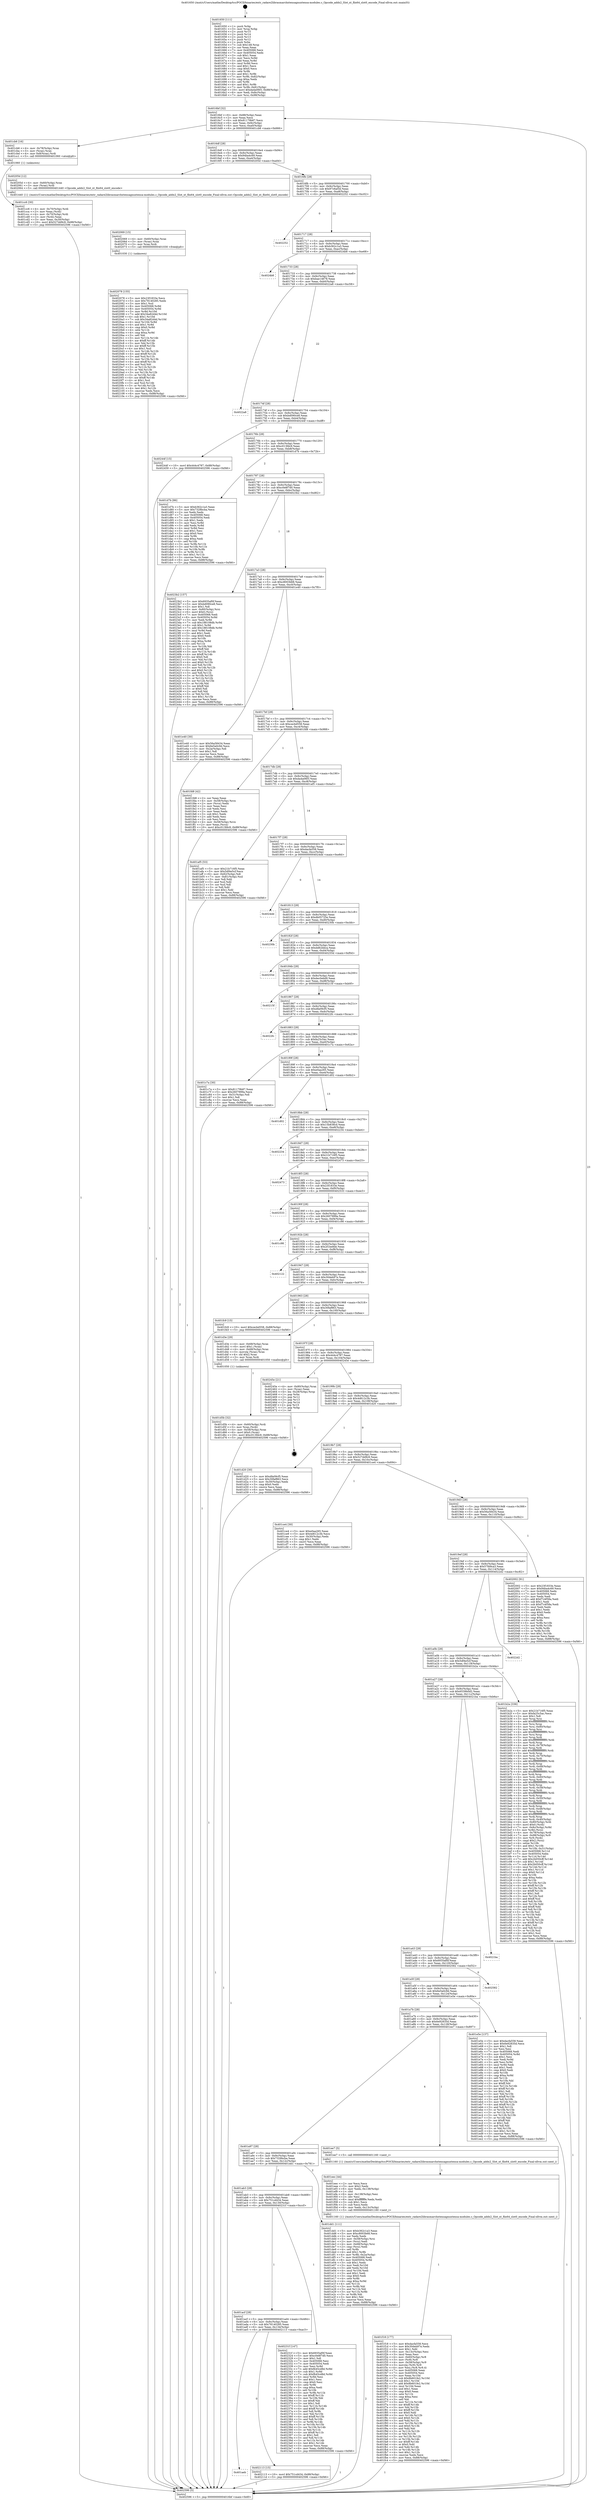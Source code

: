 digraph "0x401650" {
  label = "0x401650 (/mnt/c/Users/mathe/Desktop/tcc/POCII/binaries/extr_radare2librasmarchxtensagnuxtensa-modules.c_Opcode_addx2_Slot_xt_flix64_slot0_encode_Final-ollvm.out::main(0))"
  labelloc = "t"
  node[shape=record]

  Entry [label="",width=0.3,height=0.3,shape=circle,fillcolor=black,style=filled]
  "0x4016bf" [label="{
     0x4016bf [32]\l
     | [instrs]\l
     &nbsp;&nbsp;0x4016bf \<+6\>: mov -0x88(%rbp),%eax\l
     &nbsp;&nbsp;0x4016c5 \<+2\>: mov %eax,%ecx\l
     &nbsp;&nbsp;0x4016c7 \<+6\>: sub $0x81179b87,%ecx\l
     &nbsp;&nbsp;0x4016cd \<+6\>: mov %eax,-0x9c(%rbp)\l
     &nbsp;&nbsp;0x4016d3 \<+6\>: mov %ecx,-0xa0(%rbp)\l
     &nbsp;&nbsp;0x4016d9 \<+6\>: je 0000000000401cb6 \<main+0x666\>\l
  }"]
  "0x401cb6" [label="{
     0x401cb6 [16]\l
     | [instrs]\l
     &nbsp;&nbsp;0x401cb6 \<+4\>: mov -0x78(%rbp),%rax\l
     &nbsp;&nbsp;0x401cba \<+3\>: mov (%rax),%rax\l
     &nbsp;&nbsp;0x401cbd \<+4\>: mov 0x8(%rax),%rdi\l
     &nbsp;&nbsp;0x401cc1 \<+5\>: call 0000000000401060 \<atoi@plt\>\l
     | [calls]\l
     &nbsp;&nbsp;0x401060 \{1\} (unknown)\l
  }"]
  "0x4016df" [label="{
     0x4016df [28]\l
     | [instrs]\l
     &nbsp;&nbsp;0x4016df \<+5\>: jmp 00000000004016e4 \<main+0x94\>\l
     &nbsp;&nbsp;0x4016e4 \<+6\>: mov -0x9c(%rbp),%eax\l
     &nbsp;&nbsp;0x4016ea \<+5\>: sub $0x94ba4c69,%eax\l
     &nbsp;&nbsp;0x4016ef \<+6\>: mov %eax,-0xa4(%rbp)\l
     &nbsp;&nbsp;0x4016f5 \<+6\>: je 000000000040205d \<main+0xa0d\>\l
  }"]
  Exit [label="",width=0.3,height=0.3,shape=circle,fillcolor=black,style=filled,peripheries=2]
  "0x40205d" [label="{
     0x40205d [12]\l
     | [instrs]\l
     &nbsp;&nbsp;0x40205d \<+4\>: mov -0x60(%rbp),%rax\l
     &nbsp;&nbsp;0x402061 \<+3\>: mov (%rax),%rdi\l
     &nbsp;&nbsp;0x402064 \<+5\>: call 0000000000401440 \<Opcode_addx2_Slot_xt_flix64_slot0_encode\>\l
     | [calls]\l
     &nbsp;&nbsp;0x401440 \{1\} (/mnt/c/Users/mathe/Desktop/tcc/POCII/binaries/extr_radare2librasmarchxtensagnuxtensa-modules.c_Opcode_addx2_Slot_xt_flix64_slot0_encode_Final-ollvm.out::Opcode_addx2_Slot_xt_flix64_slot0_encode)\l
  }"]
  "0x4016fb" [label="{
     0x4016fb [28]\l
     | [instrs]\l
     &nbsp;&nbsp;0x4016fb \<+5\>: jmp 0000000000401700 \<main+0xb0\>\l
     &nbsp;&nbsp;0x401700 \<+6\>: mov -0x9c(%rbp),%eax\l
     &nbsp;&nbsp;0x401706 \<+5\>: sub $0x97c6af3d,%eax\l
     &nbsp;&nbsp;0x40170b \<+6\>: mov %eax,-0xa8(%rbp)\l
     &nbsp;&nbsp;0x401711 \<+6\>: je 0000000000402252 \<main+0xc02\>\l
  }"]
  "0x401aeb" [label="{
     0x401aeb\l
  }", style=dashed]
  "0x402252" [label="{
     0x402252\l
  }", style=dashed]
  "0x401717" [label="{
     0x401717 [28]\l
     | [instrs]\l
     &nbsp;&nbsp;0x401717 \<+5\>: jmp 000000000040171c \<main+0xcc\>\l
     &nbsp;&nbsp;0x40171c \<+6\>: mov -0x9c(%rbp),%eax\l
     &nbsp;&nbsp;0x401722 \<+5\>: sub $0xb362c1a3,%eax\l
     &nbsp;&nbsp;0x401727 \<+6\>: mov %eax,-0xac(%rbp)\l
     &nbsp;&nbsp;0x40172d \<+6\>: je 00000000004024b8 \<main+0xe68\>\l
  }"]
  "0x402113" [label="{
     0x402113 [15]\l
     | [instrs]\l
     &nbsp;&nbsp;0x402113 \<+10\>: movl $0x751cd434,-0x88(%rbp)\l
     &nbsp;&nbsp;0x40211d \<+5\>: jmp 0000000000402596 \<main+0xf46\>\l
  }"]
  "0x4024b8" [label="{
     0x4024b8\l
  }", style=dashed]
  "0x401733" [label="{
     0x401733 [28]\l
     | [instrs]\l
     &nbsp;&nbsp;0x401733 \<+5\>: jmp 0000000000401738 \<main+0xe8\>\l
     &nbsp;&nbsp;0x401738 \<+6\>: mov -0x9c(%rbp),%eax\l
     &nbsp;&nbsp;0x40173e \<+5\>: sub $0xbae14678,%eax\l
     &nbsp;&nbsp;0x401743 \<+6\>: mov %eax,-0xb0(%rbp)\l
     &nbsp;&nbsp;0x401749 \<+6\>: je 00000000004022a8 \<main+0xc58\>\l
  }"]
  "0x401acf" [label="{
     0x401acf [28]\l
     | [instrs]\l
     &nbsp;&nbsp;0x401acf \<+5\>: jmp 0000000000401ad4 \<main+0x484\>\l
     &nbsp;&nbsp;0x401ad4 \<+6\>: mov -0x9c(%rbp),%eax\l
     &nbsp;&nbsp;0x401ada \<+5\>: sub $0x78140285,%eax\l
     &nbsp;&nbsp;0x401adf \<+6\>: mov %eax,-0x134(%rbp)\l
     &nbsp;&nbsp;0x401ae5 \<+6\>: je 0000000000402113 \<main+0xac3\>\l
  }"]
  "0x4022a8" [label="{
     0x4022a8\l
  }", style=dashed]
  "0x40174f" [label="{
     0x40174f [28]\l
     | [instrs]\l
     &nbsp;&nbsp;0x40174f \<+5\>: jmp 0000000000401754 \<main+0x104\>\l
     &nbsp;&nbsp;0x401754 \<+6\>: mov -0x9c(%rbp),%eax\l
     &nbsp;&nbsp;0x40175a \<+5\>: sub $0xbd090ce8,%eax\l
     &nbsp;&nbsp;0x40175f \<+6\>: mov %eax,-0xb4(%rbp)\l
     &nbsp;&nbsp;0x401765 \<+6\>: je 000000000040244f \<main+0xdff\>\l
  }"]
  "0x40231f" [label="{
     0x40231f [147]\l
     | [instrs]\l
     &nbsp;&nbsp;0x40231f \<+5\>: mov $0x6935af0f,%eax\l
     &nbsp;&nbsp;0x402324 \<+5\>: mov $0xc0e8f7d0,%ecx\l
     &nbsp;&nbsp;0x402329 \<+2\>: mov $0x1,%dl\l
     &nbsp;&nbsp;0x40232b \<+7\>: mov 0x405068,%esi\l
     &nbsp;&nbsp;0x402332 \<+7\>: mov 0x405054,%edi\l
     &nbsp;&nbsp;0x402339 \<+3\>: mov %esi,%r8d\l
     &nbsp;&nbsp;0x40233c \<+7\>: add $0xfb45cd8d,%r8d\l
     &nbsp;&nbsp;0x402343 \<+4\>: sub $0x1,%r8d\l
     &nbsp;&nbsp;0x402347 \<+7\>: sub $0xfb45cd8d,%r8d\l
     &nbsp;&nbsp;0x40234e \<+4\>: imul %r8d,%esi\l
     &nbsp;&nbsp;0x402352 \<+3\>: and $0x1,%esi\l
     &nbsp;&nbsp;0x402355 \<+3\>: cmp $0x0,%esi\l
     &nbsp;&nbsp;0x402358 \<+4\>: sete %r9b\l
     &nbsp;&nbsp;0x40235c \<+3\>: cmp $0xa,%edi\l
     &nbsp;&nbsp;0x40235f \<+4\>: setl %r10b\l
     &nbsp;&nbsp;0x402363 \<+3\>: mov %r9b,%r11b\l
     &nbsp;&nbsp;0x402366 \<+4\>: xor $0xff,%r11b\l
     &nbsp;&nbsp;0x40236a \<+3\>: mov %r10b,%bl\l
     &nbsp;&nbsp;0x40236d \<+3\>: xor $0xff,%bl\l
     &nbsp;&nbsp;0x402370 \<+3\>: xor $0x1,%dl\l
     &nbsp;&nbsp;0x402373 \<+3\>: mov %r11b,%r14b\l
     &nbsp;&nbsp;0x402376 \<+4\>: and $0xff,%r14b\l
     &nbsp;&nbsp;0x40237a \<+3\>: and %dl,%r9b\l
     &nbsp;&nbsp;0x40237d \<+3\>: mov %bl,%r15b\l
     &nbsp;&nbsp;0x402380 \<+4\>: and $0xff,%r15b\l
     &nbsp;&nbsp;0x402384 \<+3\>: and %dl,%r10b\l
     &nbsp;&nbsp;0x402387 \<+3\>: or %r9b,%r14b\l
     &nbsp;&nbsp;0x40238a \<+3\>: or %r10b,%r15b\l
     &nbsp;&nbsp;0x40238d \<+3\>: xor %r15b,%r14b\l
     &nbsp;&nbsp;0x402390 \<+3\>: or %bl,%r11b\l
     &nbsp;&nbsp;0x402393 \<+4\>: xor $0xff,%r11b\l
     &nbsp;&nbsp;0x402397 \<+3\>: or $0x1,%dl\l
     &nbsp;&nbsp;0x40239a \<+3\>: and %dl,%r11b\l
     &nbsp;&nbsp;0x40239d \<+3\>: or %r11b,%r14b\l
     &nbsp;&nbsp;0x4023a0 \<+4\>: test $0x1,%r14b\l
     &nbsp;&nbsp;0x4023a4 \<+3\>: cmovne %ecx,%eax\l
     &nbsp;&nbsp;0x4023a7 \<+6\>: mov %eax,-0x88(%rbp)\l
     &nbsp;&nbsp;0x4023ad \<+5\>: jmp 0000000000402596 \<main+0xf46\>\l
  }"]
  "0x40244f" [label="{
     0x40244f [15]\l
     | [instrs]\l
     &nbsp;&nbsp;0x40244f \<+10\>: movl $0x444c4787,-0x88(%rbp)\l
     &nbsp;&nbsp;0x402459 \<+5\>: jmp 0000000000402596 \<main+0xf46\>\l
  }"]
  "0x40176b" [label="{
     0x40176b [28]\l
     | [instrs]\l
     &nbsp;&nbsp;0x40176b \<+5\>: jmp 0000000000401770 \<main+0x120\>\l
     &nbsp;&nbsp;0x401770 \<+6\>: mov -0x9c(%rbp),%eax\l
     &nbsp;&nbsp;0x401776 \<+5\>: sub $0xc013fdc9,%eax\l
     &nbsp;&nbsp;0x40177b \<+6\>: mov %eax,-0xb8(%rbp)\l
     &nbsp;&nbsp;0x401781 \<+6\>: je 0000000000401d7b \<main+0x72b\>\l
  }"]
  "0x402078" [label="{
     0x402078 [155]\l
     | [instrs]\l
     &nbsp;&nbsp;0x402078 \<+5\>: mov $0x23f1833e,%ecx\l
     &nbsp;&nbsp;0x40207d \<+5\>: mov $0x78140285,%edx\l
     &nbsp;&nbsp;0x402082 \<+3\>: mov $0x1,%sil\l
     &nbsp;&nbsp;0x402085 \<+8\>: mov 0x405068,%r8d\l
     &nbsp;&nbsp;0x40208d \<+8\>: mov 0x405054,%r9d\l
     &nbsp;&nbsp;0x402095 \<+3\>: mov %r8d,%r10d\l
     &nbsp;&nbsp;0x402098 \<+7\>: add $0x34a82d4d,%r10d\l
     &nbsp;&nbsp;0x40209f \<+4\>: sub $0x1,%r10d\l
     &nbsp;&nbsp;0x4020a3 \<+7\>: sub $0x34a82d4d,%r10d\l
     &nbsp;&nbsp;0x4020aa \<+4\>: imul %r10d,%r8d\l
     &nbsp;&nbsp;0x4020ae \<+4\>: and $0x1,%r8d\l
     &nbsp;&nbsp;0x4020b2 \<+4\>: cmp $0x0,%r8d\l
     &nbsp;&nbsp;0x4020b6 \<+4\>: sete %r11b\l
     &nbsp;&nbsp;0x4020ba \<+4\>: cmp $0xa,%r9d\l
     &nbsp;&nbsp;0x4020be \<+3\>: setl %bl\l
     &nbsp;&nbsp;0x4020c1 \<+3\>: mov %r11b,%r14b\l
     &nbsp;&nbsp;0x4020c4 \<+4\>: xor $0xff,%r14b\l
     &nbsp;&nbsp;0x4020c8 \<+3\>: mov %bl,%r15b\l
     &nbsp;&nbsp;0x4020cb \<+4\>: xor $0xff,%r15b\l
     &nbsp;&nbsp;0x4020cf \<+4\>: xor $0x1,%sil\l
     &nbsp;&nbsp;0x4020d3 \<+3\>: mov %r14b,%r12b\l
     &nbsp;&nbsp;0x4020d6 \<+4\>: and $0xff,%r12b\l
     &nbsp;&nbsp;0x4020da \<+3\>: and %sil,%r11b\l
     &nbsp;&nbsp;0x4020dd \<+3\>: mov %r15b,%r13b\l
     &nbsp;&nbsp;0x4020e0 \<+4\>: and $0xff,%r13b\l
     &nbsp;&nbsp;0x4020e4 \<+3\>: and %sil,%bl\l
     &nbsp;&nbsp;0x4020e7 \<+3\>: or %r11b,%r12b\l
     &nbsp;&nbsp;0x4020ea \<+3\>: or %bl,%r13b\l
     &nbsp;&nbsp;0x4020ed \<+3\>: xor %r13b,%r12b\l
     &nbsp;&nbsp;0x4020f0 \<+3\>: or %r15b,%r14b\l
     &nbsp;&nbsp;0x4020f3 \<+4\>: xor $0xff,%r14b\l
     &nbsp;&nbsp;0x4020f7 \<+4\>: or $0x1,%sil\l
     &nbsp;&nbsp;0x4020fb \<+3\>: and %sil,%r14b\l
     &nbsp;&nbsp;0x4020fe \<+3\>: or %r14b,%r12b\l
     &nbsp;&nbsp;0x402101 \<+4\>: test $0x1,%r12b\l
     &nbsp;&nbsp;0x402105 \<+3\>: cmovne %edx,%ecx\l
     &nbsp;&nbsp;0x402108 \<+6\>: mov %ecx,-0x88(%rbp)\l
     &nbsp;&nbsp;0x40210e \<+5\>: jmp 0000000000402596 \<main+0xf46\>\l
  }"]
  "0x401d7b" [label="{
     0x401d7b [86]\l
     | [instrs]\l
     &nbsp;&nbsp;0x401d7b \<+5\>: mov $0xb362c1a3,%eax\l
     &nbsp;&nbsp;0x401d80 \<+5\>: mov $0x7328bcba,%ecx\l
     &nbsp;&nbsp;0x401d85 \<+2\>: xor %edx,%edx\l
     &nbsp;&nbsp;0x401d87 \<+7\>: mov 0x405068,%esi\l
     &nbsp;&nbsp;0x401d8e \<+7\>: mov 0x405054,%edi\l
     &nbsp;&nbsp;0x401d95 \<+3\>: sub $0x1,%edx\l
     &nbsp;&nbsp;0x401d98 \<+3\>: mov %esi,%r8d\l
     &nbsp;&nbsp;0x401d9b \<+3\>: add %edx,%r8d\l
     &nbsp;&nbsp;0x401d9e \<+4\>: imul %r8d,%esi\l
     &nbsp;&nbsp;0x401da2 \<+3\>: and $0x1,%esi\l
     &nbsp;&nbsp;0x401da5 \<+3\>: cmp $0x0,%esi\l
     &nbsp;&nbsp;0x401da8 \<+4\>: sete %r9b\l
     &nbsp;&nbsp;0x401dac \<+3\>: cmp $0xa,%edi\l
     &nbsp;&nbsp;0x401daf \<+4\>: setl %r10b\l
     &nbsp;&nbsp;0x401db3 \<+3\>: mov %r9b,%r11b\l
     &nbsp;&nbsp;0x401db6 \<+3\>: and %r10b,%r11b\l
     &nbsp;&nbsp;0x401db9 \<+3\>: xor %r10b,%r9b\l
     &nbsp;&nbsp;0x401dbc \<+3\>: or %r9b,%r11b\l
     &nbsp;&nbsp;0x401dbf \<+4\>: test $0x1,%r11b\l
     &nbsp;&nbsp;0x401dc3 \<+3\>: cmovne %ecx,%eax\l
     &nbsp;&nbsp;0x401dc6 \<+6\>: mov %eax,-0x88(%rbp)\l
     &nbsp;&nbsp;0x401dcc \<+5\>: jmp 0000000000402596 \<main+0xf46\>\l
  }"]
  "0x401787" [label="{
     0x401787 [28]\l
     | [instrs]\l
     &nbsp;&nbsp;0x401787 \<+5\>: jmp 000000000040178c \<main+0x13c\>\l
     &nbsp;&nbsp;0x40178c \<+6\>: mov -0x9c(%rbp),%eax\l
     &nbsp;&nbsp;0x401792 \<+5\>: sub $0xc0e8f7d0,%eax\l
     &nbsp;&nbsp;0x401797 \<+6\>: mov %eax,-0xbc(%rbp)\l
     &nbsp;&nbsp;0x40179d \<+6\>: je 00000000004023b2 \<main+0xd62\>\l
  }"]
  "0x402069" [label="{
     0x402069 [15]\l
     | [instrs]\l
     &nbsp;&nbsp;0x402069 \<+4\>: mov -0x60(%rbp),%rax\l
     &nbsp;&nbsp;0x40206d \<+3\>: mov (%rax),%rax\l
     &nbsp;&nbsp;0x402070 \<+3\>: mov %rax,%rdi\l
     &nbsp;&nbsp;0x402073 \<+5\>: call 0000000000401030 \<free@plt\>\l
     | [calls]\l
     &nbsp;&nbsp;0x401030 \{1\} (unknown)\l
  }"]
  "0x4023b2" [label="{
     0x4023b2 [157]\l
     | [instrs]\l
     &nbsp;&nbsp;0x4023b2 \<+5\>: mov $0x6935af0f,%eax\l
     &nbsp;&nbsp;0x4023b7 \<+5\>: mov $0xbd090ce8,%ecx\l
     &nbsp;&nbsp;0x4023bc \<+2\>: mov $0x1,%dl\l
     &nbsp;&nbsp;0x4023be \<+4\>: mov -0x80(%rbp),%rsi\l
     &nbsp;&nbsp;0x4023c2 \<+6\>: movl $0x0,(%rsi)\l
     &nbsp;&nbsp;0x4023c8 \<+7\>: mov 0x405068,%edi\l
     &nbsp;&nbsp;0x4023cf \<+8\>: mov 0x405054,%r8d\l
     &nbsp;&nbsp;0x4023d7 \<+3\>: mov %edi,%r9d\l
     &nbsp;&nbsp;0x4023da \<+7\>: sub $0x188108db,%r9d\l
     &nbsp;&nbsp;0x4023e1 \<+4\>: sub $0x1,%r9d\l
     &nbsp;&nbsp;0x4023e5 \<+7\>: add $0x188108db,%r9d\l
     &nbsp;&nbsp;0x4023ec \<+4\>: imul %r9d,%edi\l
     &nbsp;&nbsp;0x4023f0 \<+3\>: and $0x1,%edi\l
     &nbsp;&nbsp;0x4023f3 \<+3\>: cmp $0x0,%edi\l
     &nbsp;&nbsp;0x4023f6 \<+4\>: sete %r10b\l
     &nbsp;&nbsp;0x4023fa \<+4\>: cmp $0xa,%r8d\l
     &nbsp;&nbsp;0x4023fe \<+4\>: setl %r11b\l
     &nbsp;&nbsp;0x402402 \<+3\>: mov %r10b,%bl\l
     &nbsp;&nbsp;0x402405 \<+3\>: xor $0xff,%bl\l
     &nbsp;&nbsp;0x402408 \<+3\>: mov %r11b,%r14b\l
     &nbsp;&nbsp;0x40240b \<+4\>: xor $0xff,%r14b\l
     &nbsp;&nbsp;0x40240f \<+3\>: xor $0x0,%dl\l
     &nbsp;&nbsp;0x402412 \<+3\>: mov %bl,%r15b\l
     &nbsp;&nbsp;0x402415 \<+4\>: and $0x0,%r15b\l
     &nbsp;&nbsp;0x402419 \<+3\>: and %dl,%r10b\l
     &nbsp;&nbsp;0x40241c \<+3\>: mov %r14b,%r12b\l
     &nbsp;&nbsp;0x40241f \<+4\>: and $0x0,%r12b\l
     &nbsp;&nbsp;0x402423 \<+3\>: and %dl,%r11b\l
     &nbsp;&nbsp;0x402426 \<+3\>: or %r10b,%r15b\l
     &nbsp;&nbsp;0x402429 \<+3\>: or %r11b,%r12b\l
     &nbsp;&nbsp;0x40242c \<+3\>: xor %r12b,%r15b\l
     &nbsp;&nbsp;0x40242f \<+3\>: or %r14b,%bl\l
     &nbsp;&nbsp;0x402432 \<+3\>: xor $0xff,%bl\l
     &nbsp;&nbsp;0x402435 \<+3\>: or $0x0,%dl\l
     &nbsp;&nbsp;0x402438 \<+2\>: and %dl,%bl\l
     &nbsp;&nbsp;0x40243a \<+3\>: or %bl,%r15b\l
     &nbsp;&nbsp;0x40243d \<+4\>: test $0x1,%r15b\l
     &nbsp;&nbsp;0x402441 \<+3\>: cmovne %ecx,%eax\l
     &nbsp;&nbsp;0x402444 \<+6\>: mov %eax,-0x88(%rbp)\l
     &nbsp;&nbsp;0x40244a \<+5\>: jmp 0000000000402596 \<main+0xf46\>\l
  }"]
  "0x4017a3" [label="{
     0x4017a3 [28]\l
     | [instrs]\l
     &nbsp;&nbsp;0x4017a3 \<+5\>: jmp 00000000004017a8 \<main+0x158\>\l
     &nbsp;&nbsp;0x4017a8 \<+6\>: mov -0x9c(%rbp),%eax\l
     &nbsp;&nbsp;0x4017ae \<+5\>: sub $0xc8003b68,%eax\l
     &nbsp;&nbsp;0x4017b3 \<+6\>: mov %eax,-0xc0(%rbp)\l
     &nbsp;&nbsp;0x4017b9 \<+6\>: je 0000000000401e40 \<main+0x7f0\>\l
  }"]
  "0x401f18" [label="{
     0x401f18 [177]\l
     | [instrs]\l
     &nbsp;&nbsp;0x401f18 \<+5\>: mov $0xdacfa558,%ecx\l
     &nbsp;&nbsp;0x401f1d \<+5\>: mov $0x30deb97e,%edx\l
     &nbsp;&nbsp;0x401f22 \<+3\>: mov $0x1,%dil\l
     &nbsp;&nbsp;0x401f25 \<+6\>: mov -0x13c(%rbp),%esi\l
     &nbsp;&nbsp;0x401f2b \<+3\>: imul %eax,%esi\l
     &nbsp;&nbsp;0x401f2e \<+4\>: mov -0x60(%rbp),%r8\l
     &nbsp;&nbsp;0x401f32 \<+3\>: mov (%r8),%r8\l
     &nbsp;&nbsp;0x401f35 \<+4\>: mov -0x58(%rbp),%r9\l
     &nbsp;&nbsp;0x401f39 \<+3\>: movslq (%r9),%r9\l
     &nbsp;&nbsp;0x401f3c \<+4\>: mov %esi,(%r8,%r9,4)\l
     &nbsp;&nbsp;0x401f40 \<+7\>: mov 0x405068,%eax\l
     &nbsp;&nbsp;0x401f47 \<+7\>: mov 0x405054,%esi\l
     &nbsp;&nbsp;0x401f4e \<+3\>: mov %eax,%r10d\l
     &nbsp;&nbsp;0x401f51 \<+7\>: sub $0x8b601fe2,%r10d\l
     &nbsp;&nbsp;0x401f58 \<+4\>: sub $0x1,%r10d\l
     &nbsp;&nbsp;0x401f5c \<+7\>: add $0x8b601fe2,%r10d\l
     &nbsp;&nbsp;0x401f63 \<+4\>: imul %r10d,%eax\l
     &nbsp;&nbsp;0x401f67 \<+3\>: and $0x1,%eax\l
     &nbsp;&nbsp;0x401f6a \<+3\>: cmp $0x0,%eax\l
     &nbsp;&nbsp;0x401f6d \<+4\>: sete %r11b\l
     &nbsp;&nbsp;0x401f71 \<+3\>: cmp $0xa,%esi\l
     &nbsp;&nbsp;0x401f74 \<+3\>: setl %bl\l
     &nbsp;&nbsp;0x401f77 \<+3\>: mov %r11b,%r14b\l
     &nbsp;&nbsp;0x401f7a \<+4\>: xor $0xff,%r14b\l
     &nbsp;&nbsp;0x401f7e \<+3\>: mov %bl,%r15b\l
     &nbsp;&nbsp;0x401f81 \<+4\>: xor $0xff,%r15b\l
     &nbsp;&nbsp;0x401f85 \<+4\>: xor $0x0,%dil\l
     &nbsp;&nbsp;0x401f89 \<+3\>: mov %r14b,%r12b\l
     &nbsp;&nbsp;0x401f8c \<+4\>: and $0x0,%r12b\l
     &nbsp;&nbsp;0x401f90 \<+3\>: and %dil,%r11b\l
     &nbsp;&nbsp;0x401f93 \<+3\>: mov %r15b,%r13b\l
     &nbsp;&nbsp;0x401f96 \<+4\>: and $0x0,%r13b\l
     &nbsp;&nbsp;0x401f9a \<+3\>: and %dil,%bl\l
     &nbsp;&nbsp;0x401f9d \<+3\>: or %r11b,%r12b\l
     &nbsp;&nbsp;0x401fa0 \<+3\>: or %bl,%r13b\l
     &nbsp;&nbsp;0x401fa3 \<+3\>: xor %r13b,%r12b\l
     &nbsp;&nbsp;0x401fa6 \<+3\>: or %r15b,%r14b\l
     &nbsp;&nbsp;0x401fa9 \<+4\>: xor $0xff,%r14b\l
     &nbsp;&nbsp;0x401fad \<+4\>: or $0x0,%dil\l
     &nbsp;&nbsp;0x401fb1 \<+3\>: and %dil,%r14b\l
     &nbsp;&nbsp;0x401fb4 \<+3\>: or %r14b,%r12b\l
     &nbsp;&nbsp;0x401fb7 \<+4\>: test $0x1,%r12b\l
     &nbsp;&nbsp;0x401fbb \<+3\>: cmovne %edx,%ecx\l
     &nbsp;&nbsp;0x401fbe \<+6\>: mov %ecx,-0x88(%rbp)\l
     &nbsp;&nbsp;0x401fc4 \<+5\>: jmp 0000000000402596 \<main+0xf46\>\l
  }"]
  "0x401e40" [label="{
     0x401e40 [30]\l
     | [instrs]\l
     &nbsp;&nbsp;0x401e40 \<+5\>: mov $0x56a58434,%eax\l
     &nbsp;&nbsp;0x401e45 \<+5\>: mov $0x6e5a0c9d,%ecx\l
     &nbsp;&nbsp;0x401e4a \<+3\>: mov -0x2a(%rbp),%dl\l
     &nbsp;&nbsp;0x401e4d \<+3\>: test $0x1,%dl\l
     &nbsp;&nbsp;0x401e50 \<+3\>: cmovne %ecx,%eax\l
     &nbsp;&nbsp;0x401e53 \<+6\>: mov %eax,-0x88(%rbp)\l
     &nbsp;&nbsp;0x401e59 \<+5\>: jmp 0000000000402596 \<main+0xf46\>\l
  }"]
  "0x4017bf" [label="{
     0x4017bf [28]\l
     | [instrs]\l
     &nbsp;&nbsp;0x4017bf \<+5\>: jmp 00000000004017c4 \<main+0x174\>\l
     &nbsp;&nbsp;0x4017c4 \<+6\>: mov -0x9c(%rbp),%eax\l
     &nbsp;&nbsp;0x4017ca \<+5\>: sub $0xcecbd558,%eax\l
     &nbsp;&nbsp;0x4017cf \<+6\>: mov %eax,-0xc4(%rbp)\l
     &nbsp;&nbsp;0x4017d5 \<+6\>: je 0000000000401fd8 \<main+0x988\>\l
  }"]
  "0x401eec" [label="{
     0x401eec [44]\l
     | [instrs]\l
     &nbsp;&nbsp;0x401eec \<+2\>: xor %ecx,%ecx\l
     &nbsp;&nbsp;0x401eee \<+5\>: mov $0x2,%edx\l
     &nbsp;&nbsp;0x401ef3 \<+6\>: mov %edx,-0x138(%rbp)\l
     &nbsp;&nbsp;0x401ef9 \<+1\>: cltd\l
     &nbsp;&nbsp;0x401efa \<+6\>: mov -0x138(%rbp),%esi\l
     &nbsp;&nbsp;0x401f00 \<+2\>: idiv %esi\l
     &nbsp;&nbsp;0x401f02 \<+6\>: imul $0xfffffffe,%edx,%edx\l
     &nbsp;&nbsp;0x401f08 \<+3\>: sub $0x1,%ecx\l
     &nbsp;&nbsp;0x401f0b \<+2\>: sub %ecx,%edx\l
     &nbsp;&nbsp;0x401f0d \<+6\>: mov %edx,-0x13c(%rbp)\l
     &nbsp;&nbsp;0x401f13 \<+5\>: call 0000000000401160 \<next_i\>\l
     | [calls]\l
     &nbsp;&nbsp;0x401160 \{1\} (/mnt/c/Users/mathe/Desktop/tcc/POCII/binaries/extr_radare2librasmarchxtensagnuxtensa-modules.c_Opcode_addx2_Slot_xt_flix64_slot0_encode_Final-ollvm.out::next_i)\l
  }"]
  "0x401fd8" [label="{
     0x401fd8 [42]\l
     | [instrs]\l
     &nbsp;&nbsp;0x401fd8 \<+2\>: xor %eax,%eax\l
     &nbsp;&nbsp;0x401fda \<+4\>: mov -0x58(%rbp),%rcx\l
     &nbsp;&nbsp;0x401fde \<+2\>: mov (%rcx),%edx\l
     &nbsp;&nbsp;0x401fe0 \<+2\>: mov %eax,%esi\l
     &nbsp;&nbsp;0x401fe2 \<+2\>: sub %edx,%esi\l
     &nbsp;&nbsp;0x401fe4 \<+2\>: mov %eax,%edx\l
     &nbsp;&nbsp;0x401fe6 \<+3\>: sub $0x1,%edx\l
     &nbsp;&nbsp;0x401fe9 \<+2\>: add %edx,%esi\l
     &nbsp;&nbsp;0x401feb \<+2\>: sub %esi,%eax\l
     &nbsp;&nbsp;0x401fed \<+4\>: mov -0x58(%rbp),%rcx\l
     &nbsp;&nbsp;0x401ff1 \<+2\>: mov %eax,(%rcx)\l
     &nbsp;&nbsp;0x401ff3 \<+10\>: movl $0xc013fdc9,-0x88(%rbp)\l
     &nbsp;&nbsp;0x401ffd \<+5\>: jmp 0000000000402596 \<main+0xf46\>\l
  }"]
  "0x4017db" [label="{
     0x4017db [28]\l
     | [instrs]\l
     &nbsp;&nbsp;0x4017db \<+5\>: jmp 00000000004017e0 \<main+0x190\>\l
     &nbsp;&nbsp;0x4017e0 \<+6\>: mov -0x9c(%rbp),%eax\l
     &nbsp;&nbsp;0x4017e6 \<+5\>: sub $0xda4a06f3,%eax\l
     &nbsp;&nbsp;0x4017eb \<+6\>: mov %eax,-0xc8(%rbp)\l
     &nbsp;&nbsp;0x4017f1 \<+6\>: je 0000000000401af5 \<main+0x4a5\>\l
  }"]
  "0x401ab3" [label="{
     0x401ab3 [28]\l
     | [instrs]\l
     &nbsp;&nbsp;0x401ab3 \<+5\>: jmp 0000000000401ab8 \<main+0x468\>\l
     &nbsp;&nbsp;0x401ab8 \<+6\>: mov -0x9c(%rbp),%eax\l
     &nbsp;&nbsp;0x401abe \<+5\>: sub $0x751cd434,%eax\l
     &nbsp;&nbsp;0x401ac3 \<+6\>: mov %eax,-0x130(%rbp)\l
     &nbsp;&nbsp;0x401ac9 \<+6\>: je 000000000040231f \<main+0xccf\>\l
  }"]
  "0x401af5" [label="{
     0x401af5 [53]\l
     | [instrs]\l
     &nbsp;&nbsp;0x401af5 \<+5\>: mov $0x21b716f5,%eax\l
     &nbsp;&nbsp;0x401afa \<+5\>: mov $0x5df4e5cf,%ecx\l
     &nbsp;&nbsp;0x401aff \<+6\>: mov -0x82(%rbp),%dl\l
     &nbsp;&nbsp;0x401b05 \<+7\>: mov -0x81(%rbp),%sil\l
     &nbsp;&nbsp;0x401b0c \<+3\>: mov %dl,%dil\l
     &nbsp;&nbsp;0x401b0f \<+3\>: and %sil,%dil\l
     &nbsp;&nbsp;0x401b12 \<+3\>: xor %sil,%dl\l
     &nbsp;&nbsp;0x401b15 \<+3\>: or %dl,%dil\l
     &nbsp;&nbsp;0x401b18 \<+4\>: test $0x1,%dil\l
     &nbsp;&nbsp;0x401b1c \<+3\>: cmovne %ecx,%eax\l
     &nbsp;&nbsp;0x401b1f \<+6\>: mov %eax,-0x88(%rbp)\l
     &nbsp;&nbsp;0x401b25 \<+5\>: jmp 0000000000402596 \<main+0xf46\>\l
  }"]
  "0x4017f7" [label="{
     0x4017f7 [28]\l
     | [instrs]\l
     &nbsp;&nbsp;0x4017f7 \<+5\>: jmp 00000000004017fc \<main+0x1ac\>\l
     &nbsp;&nbsp;0x4017fc \<+6\>: mov -0x9c(%rbp),%eax\l
     &nbsp;&nbsp;0x401802 \<+5\>: sub $0xdacfa558,%eax\l
     &nbsp;&nbsp;0x401807 \<+6\>: mov %eax,-0xcc(%rbp)\l
     &nbsp;&nbsp;0x40180d \<+6\>: je 00000000004024dd \<main+0xe8d\>\l
  }"]
  "0x402596" [label="{
     0x402596 [5]\l
     | [instrs]\l
     &nbsp;&nbsp;0x402596 \<+5\>: jmp 00000000004016bf \<main+0x6f\>\l
  }"]
  "0x401650" [label="{
     0x401650 [111]\l
     | [instrs]\l
     &nbsp;&nbsp;0x401650 \<+1\>: push %rbp\l
     &nbsp;&nbsp;0x401651 \<+3\>: mov %rsp,%rbp\l
     &nbsp;&nbsp;0x401654 \<+2\>: push %r15\l
     &nbsp;&nbsp;0x401656 \<+2\>: push %r14\l
     &nbsp;&nbsp;0x401658 \<+2\>: push %r13\l
     &nbsp;&nbsp;0x40165a \<+2\>: push %r12\l
     &nbsp;&nbsp;0x40165c \<+1\>: push %rbx\l
     &nbsp;&nbsp;0x40165d \<+7\>: sub $0x148,%rsp\l
     &nbsp;&nbsp;0x401664 \<+2\>: xor %eax,%eax\l
     &nbsp;&nbsp;0x401666 \<+7\>: mov 0x405068,%ecx\l
     &nbsp;&nbsp;0x40166d \<+7\>: mov 0x405054,%edx\l
     &nbsp;&nbsp;0x401674 \<+3\>: sub $0x1,%eax\l
     &nbsp;&nbsp;0x401677 \<+3\>: mov %ecx,%r8d\l
     &nbsp;&nbsp;0x40167a \<+3\>: add %eax,%r8d\l
     &nbsp;&nbsp;0x40167d \<+4\>: imul %r8d,%ecx\l
     &nbsp;&nbsp;0x401681 \<+3\>: and $0x1,%ecx\l
     &nbsp;&nbsp;0x401684 \<+3\>: cmp $0x0,%ecx\l
     &nbsp;&nbsp;0x401687 \<+4\>: sete %r9b\l
     &nbsp;&nbsp;0x40168b \<+4\>: and $0x1,%r9b\l
     &nbsp;&nbsp;0x40168f \<+7\>: mov %r9b,-0x82(%rbp)\l
     &nbsp;&nbsp;0x401696 \<+3\>: cmp $0xa,%edx\l
     &nbsp;&nbsp;0x401699 \<+4\>: setl %r9b\l
     &nbsp;&nbsp;0x40169d \<+4\>: and $0x1,%r9b\l
     &nbsp;&nbsp;0x4016a1 \<+7\>: mov %r9b,-0x81(%rbp)\l
     &nbsp;&nbsp;0x4016a8 \<+10\>: movl $0xda4a06f3,-0x88(%rbp)\l
     &nbsp;&nbsp;0x4016b2 \<+6\>: mov %edi,-0x8c(%rbp)\l
     &nbsp;&nbsp;0x4016b8 \<+7\>: mov %rsi,-0x98(%rbp)\l
  }"]
  "0x401dd1" [label="{
     0x401dd1 [111]\l
     | [instrs]\l
     &nbsp;&nbsp;0x401dd1 \<+5\>: mov $0xb362c1a3,%eax\l
     &nbsp;&nbsp;0x401dd6 \<+5\>: mov $0xc8003b68,%ecx\l
     &nbsp;&nbsp;0x401ddb \<+2\>: xor %edx,%edx\l
     &nbsp;&nbsp;0x401ddd \<+4\>: mov -0x58(%rbp),%rsi\l
     &nbsp;&nbsp;0x401de1 \<+2\>: mov (%rsi),%edi\l
     &nbsp;&nbsp;0x401de3 \<+4\>: mov -0x68(%rbp),%rsi\l
     &nbsp;&nbsp;0x401de7 \<+2\>: cmp (%rsi),%edi\l
     &nbsp;&nbsp;0x401de9 \<+4\>: setl %r8b\l
     &nbsp;&nbsp;0x401ded \<+4\>: and $0x1,%r8b\l
     &nbsp;&nbsp;0x401df1 \<+4\>: mov %r8b,-0x2a(%rbp)\l
     &nbsp;&nbsp;0x401df5 \<+7\>: mov 0x405068,%edi\l
     &nbsp;&nbsp;0x401dfc \<+8\>: mov 0x405054,%r9d\l
     &nbsp;&nbsp;0x401e04 \<+3\>: sub $0x1,%edx\l
     &nbsp;&nbsp;0x401e07 \<+3\>: mov %edi,%r10d\l
     &nbsp;&nbsp;0x401e0a \<+3\>: add %edx,%r10d\l
     &nbsp;&nbsp;0x401e0d \<+4\>: imul %r10d,%edi\l
     &nbsp;&nbsp;0x401e11 \<+3\>: and $0x1,%edi\l
     &nbsp;&nbsp;0x401e14 \<+3\>: cmp $0x0,%edi\l
     &nbsp;&nbsp;0x401e17 \<+4\>: sete %r8b\l
     &nbsp;&nbsp;0x401e1b \<+4\>: cmp $0xa,%r9d\l
     &nbsp;&nbsp;0x401e1f \<+4\>: setl %r11b\l
     &nbsp;&nbsp;0x401e23 \<+3\>: mov %r8b,%bl\l
     &nbsp;&nbsp;0x401e26 \<+3\>: and %r11b,%bl\l
     &nbsp;&nbsp;0x401e29 \<+3\>: xor %r11b,%r8b\l
     &nbsp;&nbsp;0x401e2c \<+3\>: or %r8b,%bl\l
     &nbsp;&nbsp;0x401e2f \<+3\>: test $0x1,%bl\l
     &nbsp;&nbsp;0x401e32 \<+3\>: cmovne %ecx,%eax\l
     &nbsp;&nbsp;0x401e35 \<+6\>: mov %eax,-0x88(%rbp)\l
     &nbsp;&nbsp;0x401e3b \<+5\>: jmp 0000000000402596 \<main+0xf46\>\l
  }"]
  "0x4024dd" [label="{
     0x4024dd\l
  }", style=dashed]
  "0x401813" [label="{
     0x401813 [28]\l
     | [instrs]\l
     &nbsp;&nbsp;0x401813 \<+5\>: jmp 0000000000401818 \<main+0x1c8\>\l
     &nbsp;&nbsp;0x401818 \<+6\>: mov -0x9c(%rbp),%eax\l
     &nbsp;&nbsp;0x40181e \<+5\>: sub $0xdb05725e,%eax\l
     &nbsp;&nbsp;0x401823 \<+6\>: mov %eax,-0xd0(%rbp)\l
     &nbsp;&nbsp;0x401829 \<+6\>: je 000000000040230b \<main+0xcbb\>\l
  }"]
  "0x401a97" [label="{
     0x401a97 [28]\l
     | [instrs]\l
     &nbsp;&nbsp;0x401a97 \<+5\>: jmp 0000000000401a9c \<main+0x44c\>\l
     &nbsp;&nbsp;0x401a9c \<+6\>: mov -0x9c(%rbp),%eax\l
     &nbsp;&nbsp;0x401aa2 \<+5\>: sub $0x7328bcba,%eax\l
     &nbsp;&nbsp;0x401aa7 \<+6\>: mov %eax,-0x12c(%rbp)\l
     &nbsp;&nbsp;0x401aad \<+6\>: je 0000000000401dd1 \<main+0x781\>\l
  }"]
  "0x40230b" [label="{
     0x40230b\l
  }", style=dashed]
  "0x40182f" [label="{
     0x40182f [28]\l
     | [instrs]\l
     &nbsp;&nbsp;0x40182f \<+5\>: jmp 0000000000401834 \<main+0x1e4\>\l
     &nbsp;&nbsp;0x401834 \<+6\>: mov -0x9c(%rbp),%eax\l
     &nbsp;&nbsp;0x40183a \<+5\>: sub $0xdd62bbca,%eax\l
     &nbsp;&nbsp;0x40183f \<+6\>: mov %eax,-0xd4(%rbp)\l
     &nbsp;&nbsp;0x401845 \<+6\>: je 000000000040255d \<main+0xf0d\>\l
  }"]
  "0x401ee7" [label="{
     0x401ee7 [5]\l
     | [instrs]\l
     &nbsp;&nbsp;0x401ee7 \<+5\>: call 0000000000401160 \<next_i\>\l
     | [calls]\l
     &nbsp;&nbsp;0x401160 \{1\} (/mnt/c/Users/mathe/Desktop/tcc/POCII/binaries/extr_radare2librasmarchxtensagnuxtensa-modules.c_Opcode_addx2_Slot_xt_flix64_slot0_encode_Final-ollvm.out::next_i)\l
  }"]
  "0x40255d" [label="{
     0x40255d\l
  }", style=dashed]
  "0x40184b" [label="{
     0x40184b [28]\l
     | [instrs]\l
     &nbsp;&nbsp;0x40184b \<+5\>: jmp 0000000000401850 \<main+0x200\>\l
     &nbsp;&nbsp;0x401850 \<+6\>: mov -0x9c(%rbp),%eax\l
     &nbsp;&nbsp;0x401856 \<+5\>: sub $0xdec0ebd9,%eax\l
     &nbsp;&nbsp;0x40185b \<+6\>: mov %eax,-0xd8(%rbp)\l
     &nbsp;&nbsp;0x401861 \<+6\>: je 000000000040215f \<main+0xb0f\>\l
  }"]
  "0x401a7b" [label="{
     0x401a7b [28]\l
     | [instrs]\l
     &nbsp;&nbsp;0x401a7b \<+5\>: jmp 0000000000401a80 \<main+0x430\>\l
     &nbsp;&nbsp;0x401a80 \<+6\>: mov -0x9c(%rbp),%eax\l
     &nbsp;&nbsp;0x401a86 \<+5\>: sub $0x6e92835d,%eax\l
     &nbsp;&nbsp;0x401a8b \<+6\>: mov %eax,-0x128(%rbp)\l
     &nbsp;&nbsp;0x401a91 \<+6\>: je 0000000000401ee7 \<main+0x897\>\l
  }"]
  "0x40215f" [label="{
     0x40215f\l
  }", style=dashed]
  "0x401867" [label="{
     0x401867 [28]\l
     | [instrs]\l
     &nbsp;&nbsp;0x401867 \<+5\>: jmp 000000000040186c \<main+0x21c\>\l
     &nbsp;&nbsp;0x40186c \<+6\>: mov -0x9c(%rbp),%eax\l
     &nbsp;&nbsp;0x401872 \<+5\>: sub $0xdfa09cf5,%eax\l
     &nbsp;&nbsp;0x401877 \<+6\>: mov %eax,-0xdc(%rbp)\l
     &nbsp;&nbsp;0x40187d \<+6\>: je 00000000004022fc \<main+0xcac\>\l
  }"]
  "0x401e5e" [label="{
     0x401e5e [137]\l
     | [instrs]\l
     &nbsp;&nbsp;0x401e5e \<+5\>: mov $0xdacfa558,%eax\l
     &nbsp;&nbsp;0x401e63 \<+5\>: mov $0x6e92835d,%ecx\l
     &nbsp;&nbsp;0x401e68 \<+2\>: mov $0x1,%dl\l
     &nbsp;&nbsp;0x401e6a \<+2\>: xor %esi,%esi\l
     &nbsp;&nbsp;0x401e6c \<+7\>: mov 0x405068,%edi\l
     &nbsp;&nbsp;0x401e73 \<+8\>: mov 0x405054,%r8d\l
     &nbsp;&nbsp;0x401e7b \<+3\>: sub $0x1,%esi\l
     &nbsp;&nbsp;0x401e7e \<+3\>: mov %edi,%r9d\l
     &nbsp;&nbsp;0x401e81 \<+3\>: add %esi,%r9d\l
     &nbsp;&nbsp;0x401e84 \<+4\>: imul %r9d,%edi\l
     &nbsp;&nbsp;0x401e88 \<+3\>: and $0x1,%edi\l
     &nbsp;&nbsp;0x401e8b \<+3\>: cmp $0x0,%edi\l
     &nbsp;&nbsp;0x401e8e \<+4\>: sete %r10b\l
     &nbsp;&nbsp;0x401e92 \<+4\>: cmp $0xa,%r8d\l
     &nbsp;&nbsp;0x401e96 \<+4\>: setl %r11b\l
     &nbsp;&nbsp;0x401e9a \<+3\>: mov %r10b,%bl\l
     &nbsp;&nbsp;0x401e9d \<+3\>: xor $0xff,%bl\l
     &nbsp;&nbsp;0x401ea0 \<+3\>: mov %r11b,%r14b\l
     &nbsp;&nbsp;0x401ea3 \<+4\>: xor $0xff,%r14b\l
     &nbsp;&nbsp;0x401ea7 \<+3\>: xor $0x1,%dl\l
     &nbsp;&nbsp;0x401eaa \<+3\>: mov %bl,%r15b\l
     &nbsp;&nbsp;0x401ead \<+4\>: and $0xff,%r15b\l
     &nbsp;&nbsp;0x401eb1 \<+3\>: and %dl,%r10b\l
     &nbsp;&nbsp;0x401eb4 \<+3\>: mov %r14b,%r12b\l
     &nbsp;&nbsp;0x401eb7 \<+4\>: and $0xff,%r12b\l
     &nbsp;&nbsp;0x401ebb \<+3\>: and %dl,%r11b\l
     &nbsp;&nbsp;0x401ebe \<+3\>: or %r10b,%r15b\l
     &nbsp;&nbsp;0x401ec1 \<+3\>: or %r11b,%r12b\l
     &nbsp;&nbsp;0x401ec4 \<+3\>: xor %r12b,%r15b\l
     &nbsp;&nbsp;0x401ec7 \<+3\>: or %r14b,%bl\l
     &nbsp;&nbsp;0x401eca \<+3\>: xor $0xff,%bl\l
     &nbsp;&nbsp;0x401ecd \<+3\>: or $0x1,%dl\l
     &nbsp;&nbsp;0x401ed0 \<+2\>: and %dl,%bl\l
     &nbsp;&nbsp;0x401ed2 \<+3\>: or %bl,%r15b\l
     &nbsp;&nbsp;0x401ed5 \<+4\>: test $0x1,%r15b\l
     &nbsp;&nbsp;0x401ed9 \<+3\>: cmovne %ecx,%eax\l
     &nbsp;&nbsp;0x401edc \<+6\>: mov %eax,-0x88(%rbp)\l
     &nbsp;&nbsp;0x401ee2 \<+5\>: jmp 0000000000402596 \<main+0xf46\>\l
  }"]
  "0x4022fc" [label="{
     0x4022fc\l
  }", style=dashed]
  "0x401883" [label="{
     0x401883 [28]\l
     | [instrs]\l
     &nbsp;&nbsp;0x401883 \<+5\>: jmp 0000000000401888 \<main+0x238\>\l
     &nbsp;&nbsp;0x401888 \<+6\>: mov -0x9c(%rbp),%eax\l
     &nbsp;&nbsp;0x40188e \<+5\>: sub $0xfa25c5ac,%eax\l
     &nbsp;&nbsp;0x401893 \<+6\>: mov %eax,-0xe0(%rbp)\l
     &nbsp;&nbsp;0x401899 \<+6\>: je 0000000000401c7a \<main+0x62a\>\l
  }"]
  "0x401a5f" [label="{
     0x401a5f [28]\l
     | [instrs]\l
     &nbsp;&nbsp;0x401a5f \<+5\>: jmp 0000000000401a64 \<main+0x414\>\l
     &nbsp;&nbsp;0x401a64 \<+6\>: mov -0x9c(%rbp),%eax\l
     &nbsp;&nbsp;0x401a6a \<+5\>: sub $0x6e5a0c9d,%eax\l
     &nbsp;&nbsp;0x401a6f \<+6\>: mov %eax,-0x124(%rbp)\l
     &nbsp;&nbsp;0x401a75 \<+6\>: je 0000000000401e5e \<main+0x80e\>\l
  }"]
  "0x401c7a" [label="{
     0x401c7a [30]\l
     | [instrs]\l
     &nbsp;&nbsp;0x401c7a \<+5\>: mov $0x81179b87,%eax\l
     &nbsp;&nbsp;0x401c7f \<+5\>: mov $0x2607999a,%ecx\l
     &nbsp;&nbsp;0x401c84 \<+3\>: mov -0x31(%rbp),%dl\l
     &nbsp;&nbsp;0x401c87 \<+3\>: test $0x1,%dl\l
     &nbsp;&nbsp;0x401c8a \<+3\>: cmovne %ecx,%eax\l
     &nbsp;&nbsp;0x401c8d \<+6\>: mov %eax,-0x88(%rbp)\l
     &nbsp;&nbsp;0x401c93 \<+5\>: jmp 0000000000402596 \<main+0xf46\>\l
  }"]
  "0x40189f" [label="{
     0x40189f [28]\l
     | [instrs]\l
     &nbsp;&nbsp;0x40189f \<+5\>: jmp 00000000004018a4 \<main+0x254\>\l
     &nbsp;&nbsp;0x4018a4 \<+6\>: mov -0x9c(%rbp),%eax\l
     &nbsp;&nbsp;0x4018aa \<+5\>: sub $0xe0aa265,%eax\l
     &nbsp;&nbsp;0x4018af \<+6\>: mov %eax,-0xe4(%rbp)\l
     &nbsp;&nbsp;0x4018b5 \<+6\>: je 0000000000401d02 \<main+0x6b2\>\l
  }"]
  "0x402582" [label="{
     0x402582\l
  }", style=dashed]
  "0x401d02" [label="{
     0x401d02\l
  }", style=dashed]
  "0x4018bb" [label="{
     0x4018bb [28]\l
     | [instrs]\l
     &nbsp;&nbsp;0x4018bb \<+5\>: jmp 00000000004018c0 \<main+0x270\>\l
     &nbsp;&nbsp;0x4018c0 \<+6\>: mov -0x9c(%rbp),%eax\l
     &nbsp;&nbsp;0x4018c6 \<+5\>: sub $0x15b838cd,%eax\l
     &nbsp;&nbsp;0x4018cb \<+6\>: mov %eax,-0xe8(%rbp)\l
     &nbsp;&nbsp;0x4018d1 \<+6\>: je 0000000000402234 \<main+0xbe4\>\l
  }"]
  "0x401a43" [label="{
     0x401a43 [28]\l
     | [instrs]\l
     &nbsp;&nbsp;0x401a43 \<+5\>: jmp 0000000000401a48 \<main+0x3f8\>\l
     &nbsp;&nbsp;0x401a48 \<+6\>: mov -0x9c(%rbp),%eax\l
     &nbsp;&nbsp;0x401a4e \<+5\>: sub $0x6935af0f,%eax\l
     &nbsp;&nbsp;0x401a53 \<+6\>: mov %eax,-0x120(%rbp)\l
     &nbsp;&nbsp;0x401a59 \<+6\>: je 0000000000402582 \<main+0xf32\>\l
  }"]
  "0x402234" [label="{
     0x402234\l
  }", style=dashed]
  "0x4018d7" [label="{
     0x4018d7 [28]\l
     | [instrs]\l
     &nbsp;&nbsp;0x4018d7 \<+5\>: jmp 00000000004018dc \<main+0x28c\>\l
     &nbsp;&nbsp;0x4018dc \<+6\>: mov -0x9c(%rbp),%eax\l
     &nbsp;&nbsp;0x4018e2 \<+5\>: sub $0x21b716f5,%eax\l
     &nbsp;&nbsp;0x4018e7 \<+6\>: mov %eax,-0xec(%rbp)\l
     &nbsp;&nbsp;0x4018ed \<+6\>: je 0000000000402473 \<main+0xe23\>\l
  }"]
  "0x4021ba" [label="{
     0x4021ba\l
  }", style=dashed]
  "0x402473" [label="{
     0x402473\l
  }", style=dashed]
  "0x4018f3" [label="{
     0x4018f3 [28]\l
     | [instrs]\l
     &nbsp;&nbsp;0x4018f3 \<+5\>: jmp 00000000004018f8 \<main+0x2a8\>\l
     &nbsp;&nbsp;0x4018f8 \<+6\>: mov -0x9c(%rbp),%eax\l
     &nbsp;&nbsp;0x4018fe \<+5\>: sub $0x23f1833e,%eax\l
     &nbsp;&nbsp;0x401903 \<+6\>: mov %eax,-0xf0(%rbp)\l
     &nbsp;&nbsp;0x401909 \<+6\>: je 0000000000402533 \<main+0xee3\>\l
  }"]
  "0x401d5b" [label="{
     0x401d5b [32]\l
     | [instrs]\l
     &nbsp;&nbsp;0x401d5b \<+4\>: mov -0x60(%rbp),%rdi\l
     &nbsp;&nbsp;0x401d5f \<+3\>: mov %rax,(%rdi)\l
     &nbsp;&nbsp;0x401d62 \<+4\>: mov -0x58(%rbp),%rax\l
     &nbsp;&nbsp;0x401d66 \<+6\>: movl $0x0,(%rax)\l
     &nbsp;&nbsp;0x401d6c \<+10\>: movl $0xc013fdc9,-0x88(%rbp)\l
     &nbsp;&nbsp;0x401d76 \<+5\>: jmp 0000000000402596 \<main+0xf46\>\l
  }"]
  "0x402533" [label="{
     0x402533\l
  }", style=dashed]
  "0x40190f" [label="{
     0x40190f [28]\l
     | [instrs]\l
     &nbsp;&nbsp;0x40190f \<+5\>: jmp 0000000000401914 \<main+0x2c4\>\l
     &nbsp;&nbsp;0x401914 \<+6\>: mov -0x9c(%rbp),%eax\l
     &nbsp;&nbsp;0x40191a \<+5\>: sub $0x2607999a,%eax\l
     &nbsp;&nbsp;0x40191f \<+6\>: mov %eax,-0xf4(%rbp)\l
     &nbsp;&nbsp;0x401925 \<+6\>: je 0000000000401c98 \<main+0x648\>\l
  }"]
  "0x401cc6" [label="{
     0x401cc6 [30]\l
     | [instrs]\l
     &nbsp;&nbsp;0x401cc6 \<+4\>: mov -0x70(%rbp),%rdi\l
     &nbsp;&nbsp;0x401cca \<+2\>: mov %eax,(%rdi)\l
     &nbsp;&nbsp;0x401ccc \<+4\>: mov -0x70(%rbp),%rdi\l
     &nbsp;&nbsp;0x401cd0 \<+2\>: mov (%rdi),%eax\l
     &nbsp;&nbsp;0x401cd2 \<+3\>: mov %eax,-0x30(%rbp)\l
     &nbsp;&nbsp;0x401cd5 \<+10\>: movl $0x527dd9c9,-0x88(%rbp)\l
     &nbsp;&nbsp;0x401cdf \<+5\>: jmp 0000000000402596 \<main+0xf46\>\l
  }"]
  "0x401c98" [label="{
     0x401c98\l
  }", style=dashed]
  "0x40192b" [label="{
     0x40192b [28]\l
     | [instrs]\l
     &nbsp;&nbsp;0x40192b \<+5\>: jmp 0000000000401930 \<main+0x2e0\>\l
     &nbsp;&nbsp;0x401930 \<+6\>: mov -0x9c(%rbp),%eax\l
     &nbsp;&nbsp;0x401936 \<+5\>: sub $0x2f1be8de,%eax\l
     &nbsp;&nbsp;0x40193b \<+6\>: mov %eax,-0xf8(%rbp)\l
     &nbsp;&nbsp;0x401941 \<+6\>: je 0000000000402122 \<main+0xad2\>\l
  }"]
  "0x401a27" [label="{
     0x401a27 [28]\l
     | [instrs]\l
     &nbsp;&nbsp;0x401a27 \<+5\>: jmp 0000000000401a2c \<main+0x3dc\>\l
     &nbsp;&nbsp;0x401a2c \<+6\>: mov -0x9c(%rbp),%eax\l
     &nbsp;&nbsp;0x401a32 \<+5\>: sub $0x6539b0d2,%eax\l
     &nbsp;&nbsp;0x401a37 \<+6\>: mov %eax,-0x11c(%rbp)\l
     &nbsp;&nbsp;0x401a3d \<+6\>: je 00000000004021ba \<main+0xb6a\>\l
  }"]
  "0x402122" [label="{
     0x402122\l
  }", style=dashed]
  "0x401947" [label="{
     0x401947 [28]\l
     | [instrs]\l
     &nbsp;&nbsp;0x401947 \<+5\>: jmp 000000000040194c \<main+0x2fc\>\l
     &nbsp;&nbsp;0x40194c \<+6\>: mov -0x9c(%rbp),%eax\l
     &nbsp;&nbsp;0x401952 \<+5\>: sub $0x30deb97e,%eax\l
     &nbsp;&nbsp;0x401957 \<+6\>: mov %eax,-0xfc(%rbp)\l
     &nbsp;&nbsp;0x40195d \<+6\>: je 0000000000401fc9 \<main+0x979\>\l
  }"]
  "0x401b2a" [label="{
     0x401b2a [336]\l
     | [instrs]\l
     &nbsp;&nbsp;0x401b2a \<+5\>: mov $0x21b716f5,%eax\l
     &nbsp;&nbsp;0x401b2f \<+5\>: mov $0xfa25c5ac,%ecx\l
     &nbsp;&nbsp;0x401b34 \<+2\>: mov $0x1,%dl\l
     &nbsp;&nbsp;0x401b36 \<+3\>: mov %rsp,%rsi\l
     &nbsp;&nbsp;0x401b39 \<+4\>: add $0xfffffffffffffff0,%rsi\l
     &nbsp;&nbsp;0x401b3d \<+3\>: mov %rsi,%rsp\l
     &nbsp;&nbsp;0x401b40 \<+4\>: mov %rsi,-0x80(%rbp)\l
     &nbsp;&nbsp;0x401b44 \<+3\>: mov %rsp,%rsi\l
     &nbsp;&nbsp;0x401b47 \<+4\>: add $0xfffffffffffffff0,%rsi\l
     &nbsp;&nbsp;0x401b4b \<+3\>: mov %rsi,%rsp\l
     &nbsp;&nbsp;0x401b4e \<+3\>: mov %rsp,%rdi\l
     &nbsp;&nbsp;0x401b51 \<+4\>: add $0xfffffffffffffff0,%rdi\l
     &nbsp;&nbsp;0x401b55 \<+3\>: mov %rdi,%rsp\l
     &nbsp;&nbsp;0x401b58 \<+4\>: mov %rdi,-0x78(%rbp)\l
     &nbsp;&nbsp;0x401b5c \<+3\>: mov %rsp,%rdi\l
     &nbsp;&nbsp;0x401b5f \<+4\>: add $0xfffffffffffffff0,%rdi\l
     &nbsp;&nbsp;0x401b63 \<+3\>: mov %rdi,%rsp\l
     &nbsp;&nbsp;0x401b66 \<+4\>: mov %rdi,-0x70(%rbp)\l
     &nbsp;&nbsp;0x401b6a \<+3\>: mov %rsp,%rdi\l
     &nbsp;&nbsp;0x401b6d \<+4\>: add $0xfffffffffffffff0,%rdi\l
     &nbsp;&nbsp;0x401b71 \<+3\>: mov %rdi,%rsp\l
     &nbsp;&nbsp;0x401b74 \<+4\>: mov %rdi,-0x68(%rbp)\l
     &nbsp;&nbsp;0x401b78 \<+3\>: mov %rsp,%rdi\l
     &nbsp;&nbsp;0x401b7b \<+4\>: add $0xfffffffffffffff0,%rdi\l
     &nbsp;&nbsp;0x401b7f \<+3\>: mov %rdi,%rsp\l
     &nbsp;&nbsp;0x401b82 \<+4\>: mov %rdi,-0x60(%rbp)\l
     &nbsp;&nbsp;0x401b86 \<+3\>: mov %rsp,%rdi\l
     &nbsp;&nbsp;0x401b89 \<+4\>: add $0xfffffffffffffff0,%rdi\l
     &nbsp;&nbsp;0x401b8d \<+3\>: mov %rdi,%rsp\l
     &nbsp;&nbsp;0x401b90 \<+4\>: mov %rdi,-0x58(%rbp)\l
     &nbsp;&nbsp;0x401b94 \<+3\>: mov %rsp,%rdi\l
     &nbsp;&nbsp;0x401b97 \<+4\>: add $0xfffffffffffffff0,%rdi\l
     &nbsp;&nbsp;0x401b9b \<+3\>: mov %rdi,%rsp\l
     &nbsp;&nbsp;0x401b9e \<+4\>: mov %rdi,-0x50(%rbp)\l
     &nbsp;&nbsp;0x401ba2 \<+3\>: mov %rsp,%rdi\l
     &nbsp;&nbsp;0x401ba5 \<+4\>: add $0xfffffffffffffff0,%rdi\l
     &nbsp;&nbsp;0x401ba9 \<+3\>: mov %rdi,%rsp\l
     &nbsp;&nbsp;0x401bac \<+4\>: mov %rdi,-0x48(%rbp)\l
     &nbsp;&nbsp;0x401bb0 \<+3\>: mov %rsp,%rdi\l
     &nbsp;&nbsp;0x401bb3 \<+4\>: add $0xfffffffffffffff0,%rdi\l
     &nbsp;&nbsp;0x401bb7 \<+3\>: mov %rdi,%rsp\l
     &nbsp;&nbsp;0x401bba \<+4\>: mov %rdi,-0x40(%rbp)\l
     &nbsp;&nbsp;0x401bbe \<+4\>: mov -0x80(%rbp),%rdi\l
     &nbsp;&nbsp;0x401bc2 \<+6\>: movl $0x0,(%rdi)\l
     &nbsp;&nbsp;0x401bc8 \<+7\>: mov -0x8c(%rbp),%r8d\l
     &nbsp;&nbsp;0x401bcf \<+3\>: mov %r8d,(%rsi)\l
     &nbsp;&nbsp;0x401bd2 \<+4\>: mov -0x78(%rbp),%rdi\l
     &nbsp;&nbsp;0x401bd6 \<+7\>: mov -0x98(%rbp),%r9\l
     &nbsp;&nbsp;0x401bdd \<+3\>: mov %r9,(%rdi)\l
     &nbsp;&nbsp;0x401be0 \<+3\>: cmpl $0x2,(%rsi)\l
     &nbsp;&nbsp;0x401be3 \<+4\>: setne %r10b\l
     &nbsp;&nbsp;0x401be7 \<+4\>: and $0x1,%r10b\l
     &nbsp;&nbsp;0x401beb \<+4\>: mov %r10b,-0x31(%rbp)\l
     &nbsp;&nbsp;0x401bef \<+8\>: mov 0x405068,%r11d\l
     &nbsp;&nbsp;0x401bf7 \<+7\>: mov 0x405054,%ebx\l
     &nbsp;&nbsp;0x401bfe \<+3\>: mov %r11d,%r14d\l
     &nbsp;&nbsp;0x401c01 \<+7\>: add $0x2b050cff,%r14d\l
     &nbsp;&nbsp;0x401c08 \<+4\>: sub $0x1,%r14d\l
     &nbsp;&nbsp;0x401c0c \<+7\>: sub $0x2b050cff,%r14d\l
     &nbsp;&nbsp;0x401c13 \<+4\>: imul %r14d,%r11d\l
     &nbsp;&nbsp;0x401c17 \<+4\>: and $0x1,%r11d\l
     &nbsp;&nbsp;0x401c1b \<+4\>: cmp $0x0,%r11d\l
     &nbsp;&nbsp;0x401c1f \<+4\>: sete %r10b\l
     &nbsp;&nbsp;0x401c23 \<+3\>: cmp $0xa,%ebx\l
     &nbsp;&nbsp;0x401c26 \<+4\>: setl %r15b\l
     &nbsp;&nbsp;0x401c2a \<+3\>: mov %r10b,%r12b\l
     &nbsp;&nbsp;0x401c2d \<+4\>: xor $0xff,%r12b\l
     &nbsp;&nbsp;0x401c31 \<+3\>: mov %r15b,%r13b\l
     &nbsp;&nbsp;0x401c34 \<+4\>: xor $0xff,%r13b\l
     &nbsp;&nbsp;0x401c38 \<+3\>: xor $0x1,%dl\l
     &nbsp;&nbsp;0x401c3b \<+3\>: mov %r12b,%sil\l
     &nbsp;&nbsp;0x401c3e \<+4\>: and $0xff,%sil\l
     &nbsp;&nbsp;0x401c42 \<+3\>: and %dl,%r10b\l
     &nbsp;&nbsp;0x401c45 \<+3\>: mov %r13b,%dil\l
     &nbsp;&nbsp;0x401c48 \<+4\>: and $0xff,%dil\l
     &nbsp;&nbsp;0x401c4c \<+3\>: and %dl,%r15b\l
     &nbsp;&nbsp;0x401c4f \<+3\>: or %r10b,%sil\l
     &nbsp;&nbsp;0x401c52 \<+3\>: or %r15b,%dil\l
     &nbsp;&nbsp;0x401c55 \<+3\>: xor %dil,%sil\l
     &nbsp;&nbsp;0x401c58 \<+3\>: or %r13b,%r12b\l
     &nbsp;&nbsp;0x401c5b \<+4\>: xor $0xff,%r12b\l
     &nbsp;&nbsp;0x401c5f \<+3\>: or $0x1,%dl\l
     &nbsp;&nbsp;0x401c62 \<+3\>: and %dl,%r12b\l
     &nbsp;&nbsp;0x401c65 \<+3\>: or %r12b,%sil\l
     &nbsp;&nbsp;0x401c68 \<+4\>: test $0x1,%sil\l
     &nbsp;&nbsp;0x401c6c \<+3\>: cmovne %ecx,%eax\l
     &nbsp;&nbsp;0x401c6f \<+6\>: mov %eax,-0x88(%rbp)\l
     &nbsp;&nbsp;0x401c75 \<+5\>: jmp 0000000000402596 \<main+0xf46\>\l
  }"]
  "0x401fc9" [label="{
     0x401fc9 [15]\l
     | [instrs]\l
     &nbsp;&nbsp;0x401fc9 \<+10\>: movl $0xcecbd558,-0x88(%rbp)\l
     &nbsp;&nbsp;0x401fd3 \<+5\>: jmp 0000000000402596 \<main+0xf46\>\l
  }"]
  "0x401963" [label="{
     0x401963 [28]\l
     | [instrs]\l
     &nbsp;&nbsp;0x401963 \<+5\>: jmp 0000000000401968 \<main+0x318\>\l
     &nbsp;&nbsp;0x401968 \<+6\>: mov -0x9c(%rbp),%eax\l
     &nbsp;&nbsp;0x40196e \<+5\>: sub $0x30faf863,%eax\l
     &nbsp;&nbsp;0x401973 \<+6\>: mov %eax,-0x100(%rbp)\l
     &nbsp;&nbsp;0x401979 \<+6\>: je 0000000000401d3e \<main+0x6ee\>\l
  }"]
  "0x401a0b" [label="{
     0x401a0b [28]\l
     | [instrs]\l
     &nbsp;&nbsp;0x401a0b \<+5\>: jmp 0000000000401a10 \<main+0x3c0\>\l
     &nbsp;&nbsp;0x401a10 \<+6\>: mov -0x9c(%rbp),%eax\l
     &nbsp;&nbsp;0x401a16 \<+5\>: sub $0x5df4e5cf,%eax\l
     &nbsp;&nbsp;0x401a1b \<+6\>: mov %eax,-0x118(%rbp)\l
     &nbsp;&nbsp;0x401a21 \<+6\>: je 0000000000401b2a \<main+0x4da\>\l
  }"]
  "0x401d3e" [label="{
     0x401d3e [29]\l
     | [instrs]\l
     &nbsp;&nbsp;0x401d3e \<+4\>: mov -0x68(%rbp),%rax\l
     &nbsp;&nbsp;0x401d42 \<+6\>: movl $0x1,(%rax)\l
     &nbsp;&nbsp;0x401d48 \<+4\>: mov -0x68(%rbp),%rax\l
     &nbsp;&nbsp;0x401d4c \<+3\>: movslq (%rax),%rax\l
     &nbsp;&nbsp;0x401d4f \<+4\>: shl $0x2,%rax\l
     &nbsp;&nbsp;0x401d53 \<+3\>: mov %rax,%rdi\l
     &nbsp;&nbsp;0x401d56 \<+5\>: call 0000000000401050 \<malloc@plt\>\l
     | [calls]\l
     &nbsp;&nbsp;0x401050 \{1\} (unknown)\l
  }"]
  "0x40197f" [label="{
     0x40197f [28]\l
     | [instrs]\l
     &nbsp;&nbsp;0x40197f \<+5\>: jmp 0000000000401984 \<main+0x334\>\l
     &nbsp;&nbsp;0x401984 \<+6\>: mov -0x9c(%rbp),%eax\l
     &nbsp;&nbsp;0x40198a \<+5\>: sub $0x444c4787,%eax\l
     &nbsp;&nbsp;0x40198f \<+6\>: mov %eax,-0x104(%rbp)\l
     &nbsp;&nbsp;0x401995 \<+6\>: je 000000000040245e \<main+0xe0e\>\l
  }"]
  "0x4022d2" [label="{
     0x4022d2\l
  }", style=dashed]
  "0x40245e" [label="{
     0x40245e [21]\l
     | [instrs]\l
     &nbsp;&nbsp;0x40245e \<+4\>: mov -0x80(%rbp),%rax\l
     &nbsp;&nbsp;0x402462 \<+2\>: mov (%rax),%eax\l
     &nbsp;&nbsp;0x402464 \<+4\>: lea -0x28(%rbp),%rsp\l
     &nbsp;&nbsp;0x402468 \<+1\>: pop %rbx\l
     &nbsp;&nbsp;0x402469 \<+2\>: pop %r12\l
     &nbsp;&nbsp;0x40246b \<+2\>: pop %r13\l
     &nbsp;&nbsp;0x40246d \<+2\>: pop %r14\l
     &nbsp;&nbsp;0x40246f \<+2\>: pop %r15\l
     &nbsp;&nbsp;0x402471 \<+1\>: pop %rbp\l
     &nbsp;&nbsp;0x402472 \<+1\>: ret\l
  }"]
  "0x40199b" [label="{
     0x40199b [28]\l
     | [instrs]\l
     &nbsp;&nbsp;0x40199b \<+5\>: jmp 00000000004019a0 \<main+0x350\>\l
     &nbsp;&nbsp;0x4019a0 \<+6\>: mov -0x9c(%rbp),%eax\l
     &nbsp;&nbsp;0x4019a6 \<+5\>: sub $0x4d612c3b,%eax\l
     &nbsp;&nbsp;0x4019ab \<+6\>: mov %eax,-0x108(%rbp)\l
     &nbsp;&nbsp;0x4019b1 \<+6\>: je 0000000000401d20 \<main+0x6d0\>\l
  }"]
  "0x4019ef" [label="{
     0x4019ef [28]\l
     | [instrs]\l
     &nbsp;&nbsp;0x4019ef \<+5\>: jmp 00000000004019f4 \<main+0x3a4\>\l
     &nbsp;&nbsp;0x4019f4 \<+6\>: mov -0x9c(%rbp),%eax\l
     &nbsp;&nbsp;0x4019fa \<+5\>: sub $0x57fd9ca3,%eax\l
     &nbsp;&nbsp;0x4019ff \<+6\>: mov %eax,-0x114(%rbp)\l
     &nbsp;&nbsp;0x401a05 \<+6\>: je 00000000004022d2 \<main+0xc82\>\l
  }"]
  "0x401d20" [label="{
     0x401d20 [30]\l
     | [instrs]\l
     &nbsp;&nbsp;0x401d20 \<+5\>: mov $0xdfa09cf5,%eax\l
     &nbsp;&nbsp;0x401d25 \<+5\>: mov $0x30faf863,%ecx\l
     &nbsp;&nbsp;0x401d2a \<+3\>: mov -0x30(%rbp),%edx\l
     &nbsp;&nbsp;0x401d2d \<+3\>: cmp $0x0,%edx\l
     &nbsp;&nbsp;0x401d30 \<+3\>: cmove %ecx,%eax\l
     &nbsp;&nbsp;0x401d33 \<+6\>: mov %eax,-0x88(%rbp)\l
     &nbsp;&nbsp;0x401d39 \<+5\>: jmp 0000000000402596 \<main+0xf46\>\l
  }"]
  "0x4019b7" [label="{
     0x4019b7 [28]\l
     | [instrs]\l
     &nbsp;&nbsp;0x4019b7 \<+5\>: jmp 00000000004019bc \<main+0x36c\>\l
     &nbsp;&nbsp;0x4019bc \<+6\>: mov -0x9c(%rbp),%eax\l
     &nbsp;&nbsp;0x4019c2 \<+5\>: sub $0x527dd9c9,%eax\l
     &nbsp;&nbsp;0x4019c7 \<+6\>: mov %eax,-0x10c(%rbp)\l
     &nbsp;&nbsp;0x4019cd \<+6\>: je 0000000000401ce4 \<main+0x694\>\l
  }"]
  "0x402002" [label="{
     0x402002 [91]\l
     | [instrs]\l
     &nbsp;&nbsp;0x402002 \<+5\>: mov $0x23f1833e,%eax\l
     &nbsp;&nbsp;0x402007 \<+5\>: mov $0x94ba4c69,%ecx\l
     &nbsp;&nbsp;0x40200c \<+7\>: mov 0x405068,%edx\l
     &nbsp;&nbsp;0x402013 \<+7\>: mov 0x405054,%esi\l
     &nbsp;&nbsp;0x40201a \<+2\>: mov %edx,%edi\l
     &nbsp;&nbsp;0x40201c \<+6\>: add $0xf7c4f58a,%edi\l
     &nbsp;&nbsp;0x402022 \<+3\>: sub $0x1,%edi\l
     &nbsp;&nbsp;0x402025 \<+6\>: sub $0xf7c4f58a,%edi\l
     &nbsp;&nbsp;0x40202b \<+3\>: imul %edi,%edx\l
     &nbsp;&nbsp;0x40202e \<+3\>: and $0x1,%edx\l
     &nbsp;&nbsp;0x402031 \<+3\>: cmp $0x0,%edx\l
     &nbsp;&nbsp;0x402034 \<+4\>: sete %r8b\l
     &nbsp;&nbsp;0x402038 \<+3\>: cmp $0xa,%esi\l
     &nbsp;&nbsp;0x40203b \<+4\>: setl %r9b\l
     &nbsp;&nbsp;0x40203f \<+3\>: mov %r8b,%r10b\l
     &nbsp;&nbsp;0x402042 \<+3\>: and %r9b,%r10b\l
     &nbsp;&nbsp;0x402045 \<+3\>: xor %r9b,%r8b\l
     &nbsp;&nbsp;0x402048 \<+3\>: or %r8b,%r10b\l
     &nbsp;&nbsp;0x40204b \<+4\>: test $0x1,%r10b\l
     &nbsp;&nbsp;0x40204f \<+3\>: cmovne %ecx,%eax\l
     &nbsp;&nbsp;0x402052 \<+6\>: mov %eax,-0x88(%rbp)\l
     &nbsp;&nbsp;0x402058 \<+5\>: jmp 0000000000402596 \<main+0xf46\>\l
  }"]
  "0x401ce4" [label="{
     0x401ce4 [30]\l
     | [instrs]\l
     &nbsp;&nbsp;0x401ce4 \<+5\>: mov $0xe0aa265,%eax\l
     &nbsp;&nbsp;0x401ce9 \<+5\>: mov $0x4d612c3b,%ecx\l
     &nbsp;&nbsp;0x401cee \<+3\>: mov -0x30(%rbp),%edx\l
     &nbsp;&nbsp;0x401cf1 \<+3\>: cmp $0x1,%edx\l
     &nbsp;&nbsp;0x401cf4 \<+3\>: cmovl %ecx,%eax\l
     &nbsp;&nbsp;0x401cf7 \<+6\>: mov %eax,-0x88(%rbp)\l
     &nbsp;&nbsp;0x401cfd \<+5\>: jmp 0000000000402596 \<main+0xf46\>\l
  }"]
  "0x4019d3" [label="{
     0x4019d3 [28]\l
     | [instrs]\l
     &nbsp;&nbsp;0x4019d3 \<+5\>: jmp 00000000004019d8 \<main+0x388\>\l
     &nbsp;&nbsp;0x4019d8 \<+6\>: mov -0x9c(%rbp),%eax\l
     &nbsp;&nbsp;0x4019de \<+5\>: sub $0x56a58434,%eax\l
     &nbsp;&nbsp;0x4019e3 \<+6\>: mov %eax,-0x110(%rbp)\l
     &nbsp;&nbsp;0x4019e9 \<+6\>: je 0000000000402002 \<main+0x9b2\>\l
  }"]
  Entry -> "0x401650" [label=" 1"]
  "0x4016bf" -> "0x401cb6" [label=" 1"]
  "0x4016bf" -> "0x4016df" [label=" 23"]
  "0x40245e" -> Exit [label=" 1"]
  "0x4016df" -> "0x40205d" [label=" 1"]
  "0x4016df" -> "0x4016fb" [label=" 22"]
  "0x40244f" -> "0x402596" [label=" 1"]
  "0x4016fb" -> "0x402252" [label=" 0"]
  "0x4016fb" -> "0x401717" [label=" 22"]
  "0x4023b2" -> "0x402596" [label=" 1"]
  "0x401717" -> "0x4024b8" [label=" 0"]
  "0x401717" -> "0x401733" [label=" 22"]
  "0x40231f" -> "0x402596" [label=" 1"]
  "0x401733" -> "0x4022a8" [label=" 0"]
  "0x401733" -> "0x40174f" [label=" 22"]
  "0x401acf" -> "0x401aeb" [label=" 0"]
  "0x40174f" -> "0x40244f" [label=" 1"]
  "0x40174f" -> "0x40176b" [label=" 21"]
  "0x401acf" -> "0x402113" [label=" 1"]
  "0x40176b" -> "0x401d7b" [label=" 2"]
  "0x40176b" -> "0x401787" [label=" 19"]
  "0x401ab3" -> "0x401acf" [label=" 1"]
  "0x401787" -> "0x4023b2" [label=" 1"]
  "0x401787" -> "0x4017a3" [label=" 18"]
  "0x401ab3" -> "0x40231f" [label=" 1"]
  "0x4017a3" -> "0x401e40" [label=" 2"]
  "0x4017a3" -> "0x4017bf" [label=" 16"]
  "0x402113" -> "0x402596" [label=" 1"]
  "0x4017bf" -> "0x401fd8" [label=" 1"]
  "0x4017bf" -> "0x4017db" [label=" 15"]
  "0x402078" -> "0x402596" [label=" 1"]
  "0x4017db" -> "0x401af5" [label=" 1"]
  "0x4017db" -> "0x4017f7" [label=" 14"]
  "0x401af5" -> "0x402596" [label=" 1"]
  "0x401650" -> "0x4016bf" [label=" 1"]
  "0x402596" -> "0x4016bf" [label=" 23"]
  "0x402069" -> "0x402078" [label=" 1"]
  "0x4017f7" -> "0x4024dd" [label=" 0"]
  "0x4017f7" -> "0x401813" [label=" 14"]
  "0x40205d" -> "0x402069" [label=" 1"]
  "0x401813" -> "0x40230b" [label=" 0"]
  "0x401813" -> "0x40182f" [label=" 14"]
  "0x401fd8" -> "0x402596" [label=" 1"]
  "0x40182f" -> "0x40255d" [label=" 0"]
  "0x40182f" -> "0x40184b" [label=" 14"]
  "0x401fc9" -> "0x402596" [label=" 1"]
  "0x40184b" -> "0x40215f" [label=" 0"]
  "0x40184b" -> "0x401867" [label=" 14"]
  "0x401eec" -> "0x401f18" [label=" 1"]
  "0x401867" -> "0x4022fc" [label=" 0"]
  "0x401867" -> "0x401883" [label=" 14"]
  "0x401ee7" -> "0x401eec" [label=" 1"]
  "0x401883" -> "0x401c7a" [label=" 1"]
  "0x401883" -> "0x40189f" [label=" 13"]
  "0x401e40" -> "0x402596" [label=" 2"]
  "0x40189f" -> "0x401d02" [label=" 0"]
  "0x40189f" -> "0x4018bb" [label=" 13"]
  "0x401dd1" -> "0x402596" [label=" 2"]
  "0x4018bb" -> "0x402234" [label=" 0"]
  "0x4018bb" -> "0x4018d7" [label=" 13"]
  "0x401a97" -> "0x401dd1" [label=" 2"]
  "0x4018d7" -> "0x402473" [label=" 0"]
  "0x4018d7" -> "0x4018f3" [label=" 13"]
  "0x402002" -> "0x402596" [label=" 1"]
  "0x4018f3" -> "0x402533" [label=" 0"]
  "0x4018f3" -> "0x40190f" [label=" 13"]
  "0x401a7b" -> "0x401ee7" [label=" 1"]
  "0x40190f" -> "0x401c98" [label=" 0"]
  "0x40190f" -> "0x40192b" [label=" 13"]
  "0x401f18" -> "0x402596" [label=" 1"]
  "0x40192b" -> "0x402122" [label=" 0"]
  "0x40192b" -> "0x401947" [label=" 13"]
  "0x401a5f" -> "0x401e5e" [label=" 1"]
  "0x401947" -> "0x401fc9" [label=" 1"]
  "0x401947" -> "0x401963" [label=" 12"]
  "0x401e5e" -> "0x402596" [label=" 1"]
  "0x401963" -> "0x401d3e" [label=" 1"]
  "0x401963" -> "0x40197f" [label=" 11"]
  "0x401a43" -> "0x402582" [label=" 0"]
  "0x40197f" -> "0x40245e" [label=" 1"]
  "0x40197f" -> "0x40199b" [label=" 10"]
  "0x401a97" -> "0x401ab3" [label=" 2"]
  "0x40199b" -> "0x401d20" [label=" 1"]
  "0x40199b" -> "0x4019b7" [label=" 9"]
  "0x401a27" -> "0x4021ba" [label=" 0"]
  "0x4019b7" -> "0x401ce4" [label=" 1"]
  "0x4019b7" -> "0x4019d3" [label=" 8"]
  "0x401a7b" -> "0x401a97" [label=" 4"]
  "0x4019d3" -> "0x402002" [label=" 1"]
  "0x4019d3" -> "0x4019ef" [label=" 7"]
  "0x401a27" -> "0x401a43" [label=" 6"]
  "0x4019ef" -> "0x4022d2" [label=" 0"]
  "0x4019ef" -> "0x401a0b" [label=" 7"]
  "0x401a43" -> "0x401a5f" [label=" 6"]
  "0x401a0b" -> "0x401b2a" [label=" 1"]
  "0x401a0b" -> "0x401a27" [label=" 6"]
  "0x401a5f" -> "0x401a7b" [label=" 5"]
  "0x401b2a" -> "0x402596" [label=" 1"]
  "0x401c7a" -> "0x402596" [label=" 1"]
  "0x401cb6" -> "0x401cc6" [label=" 1"]
  "0x401cc6" -> "0x402596" [label=" 1"]
  "0x401ce4" -> "0x402596" [label=" 1"]
  "0x401d20" -> "0x402596" [label=" 1"]
  "0x401d3e" -> "0x401d5b" [label=" 1"]
  "0x401d5b" -> "0x402596" [label=" 1"]
  "0x401d7b" -> "0x402596" [label=" 2"]
}
